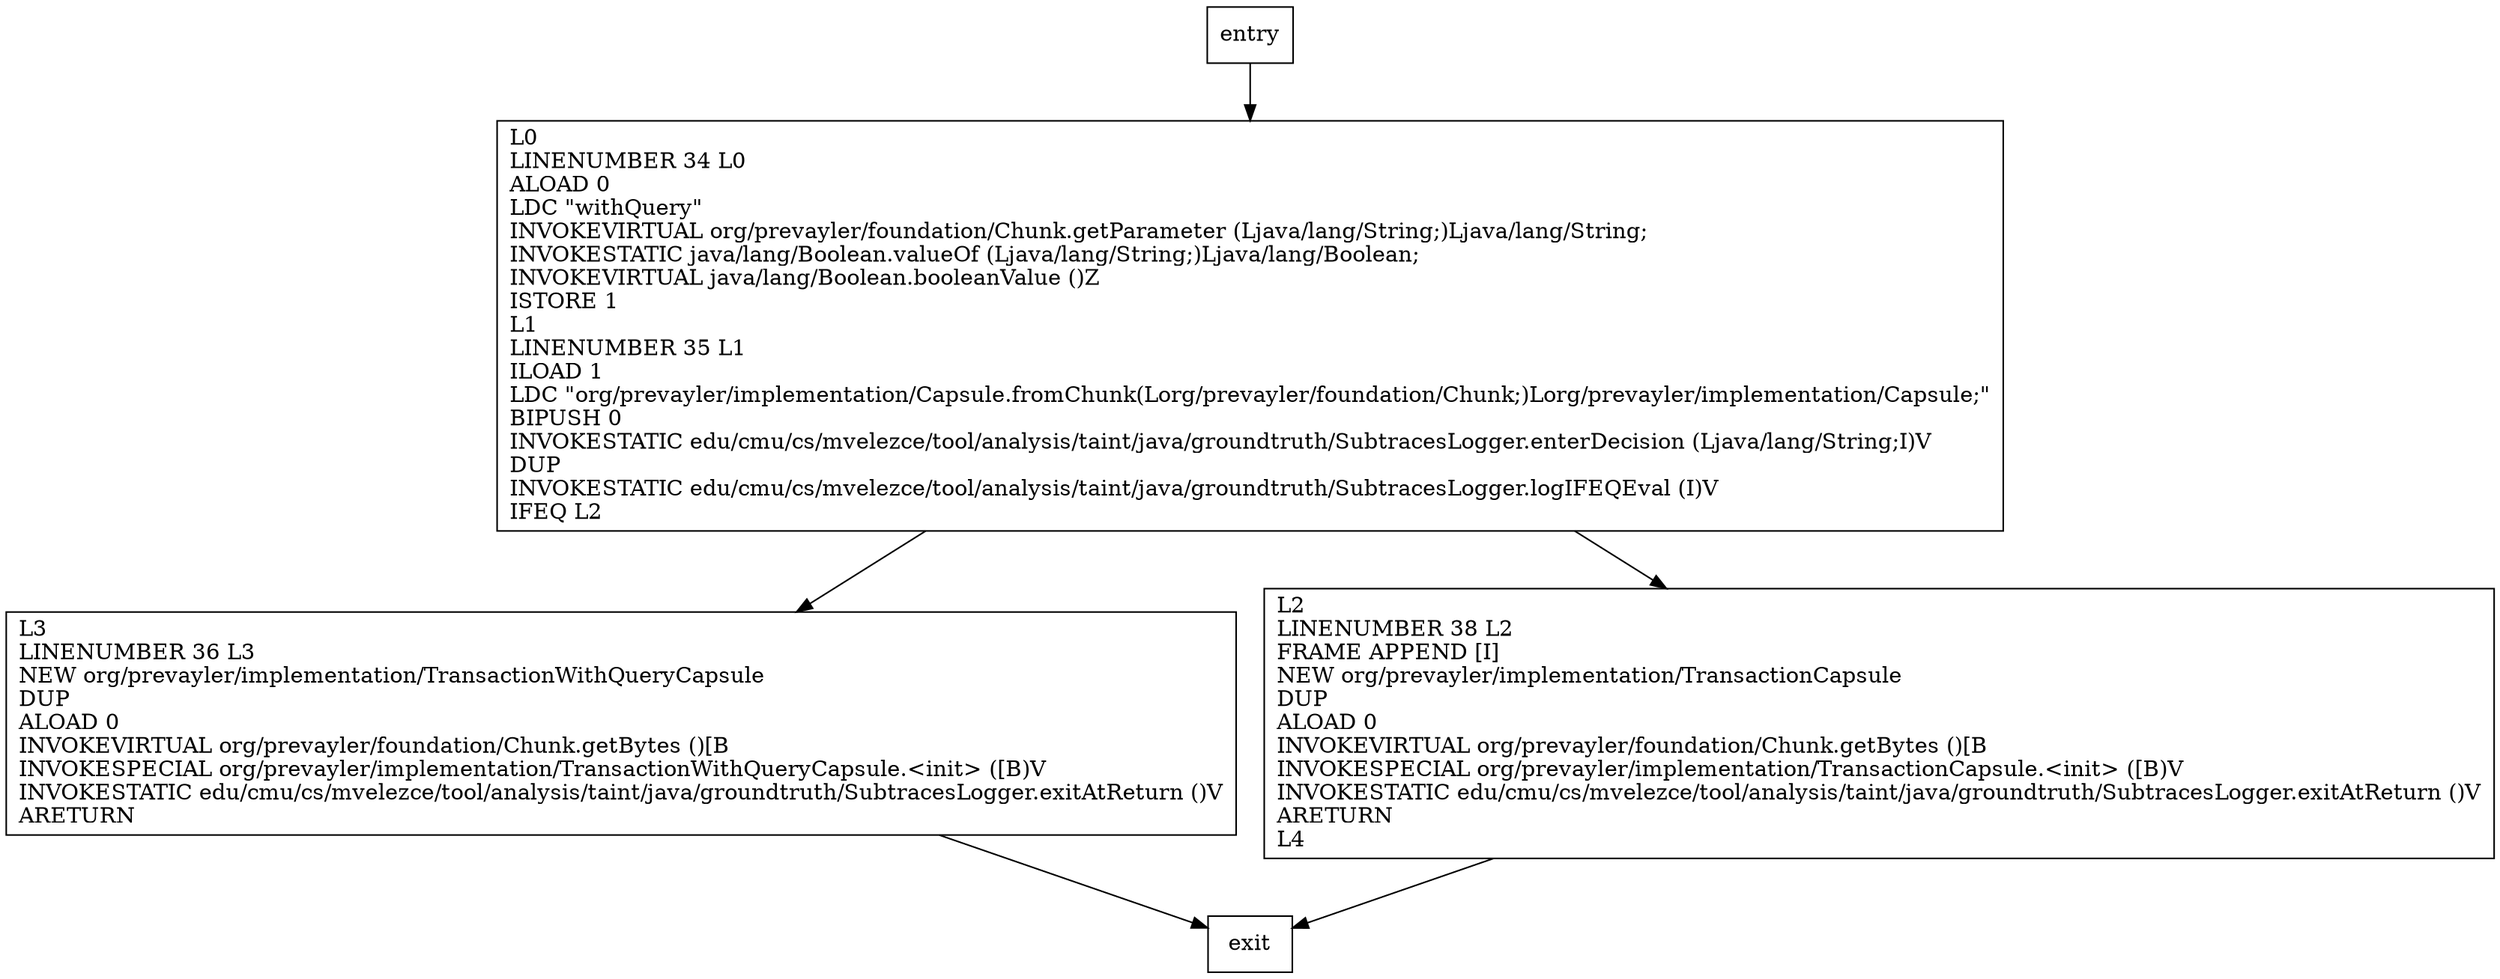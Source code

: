 digraph fromChunk {
node [shape=record];
1443435931 [label="L3\lLINENUMBER 36 L3\lNEW org/prevayler/implementation/TransactionWithQueryCapsule\lDUP\lALOAD 0\lINVOKEVIRTUAL org/prevayler/foundation/Chunk.getBytes ()[B\lINVOKESPECIAL org/prevayler/implementation/TransactionWithQueryCapsule.\<init\> ([B)V\lINVOKESTATIC edu/cmu/cs/mvelezce/tool/analysis/taint/java/groundtruth/SubtracesLogger.exitAtReturn ()V\lARETURN\l"];
565372776 [label="L0\lLINENUMBER 34 L0\lALOAD 0\lLDC \"withQuery\"\lINVOKEVIRTUAL org/prevayler/foundation/Chunk.getParameter (Ljava/lang/String;)Ljava/lang/String;\lINVOKESTATIC java/lang/Boolean.valueOf (Ljava/lang/String;)Ljava/lang/Boolean;\lINVOKEVIRTUAL java/lang/Boolean.booleanValue ()Z\lISTORE 1\lL1\lLINENUMBER 35 L1\lILOAD 1\lLDC \"org/prevayler/implementation/Capsule.fromChunk(Lorg/prevayler/foundation/Chunk;)Lorg/prevayler/implementation/Capsule;\"\lBIPUSH 0\lINVOKESTATIC edu/cmu/cs/mvelezce/tool/analysis/taint/java/groundtruth/SubtracesLogger.enterDecision (Ljava/lang/String;I)V\lDUP\lINVOKESTATIC edu/cmu/cs/mvelezce/tool/analysis/taint/java/groundtruth/SubtracesLogger.logIFEQEval (I)V\lIFEQ L2\l"];
1462044018 [label="L2\lLINENUMBER 38 L2\lFRAME APPEND [I]\lNEW org/prevayler/implementation/TransactionCapsule\lDUP\lALOAD 0\lINVOKEVIRTUAL org/prevayler/foundation/Chunk.getBytes ()[B\lINVOKESPECIAL org/prevayler/implementation/TransactionCapsule.\<init\> ([B)V\lINVOKESTATIC edu/cmu/cs/mvelezce/tool/analysis/taint/java/groundtruth/SubtracesLogger.exitAtReturn ()V\lARETURN\lL4\l"];
entry;
exit;
1443435931 -> exit;
entry -> 565372776;
565372776 -> 1443435931;
565372776 -> 1462044018;
1462044018 -> exit;
}

